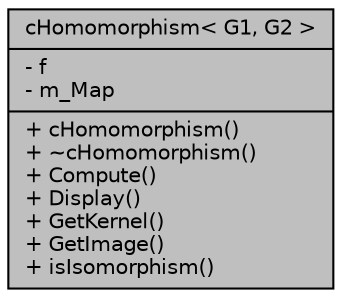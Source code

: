 digraph G
{
  edge [fontname="Helvetica",fontsize="10",labelfontname="Helvetica",labelfontsize="10"];
  node [fontname="Helvetica",fontsize="10",shape=record];
  Node1 [label="{cHomomorphism\< G1, G2 \>\n|- f\l- m_Map\l|+ cHomomorphism()\l+ ~cHomomorphism()\l+ Compute()\l+ Display()\l+ GetKernel()\l+ GetImage()\l+ isIsomorphism()\l}",height=0.2,width=0.4,color="black", fillcolor="grey75", style="filled" fontcolor="black"];
}
